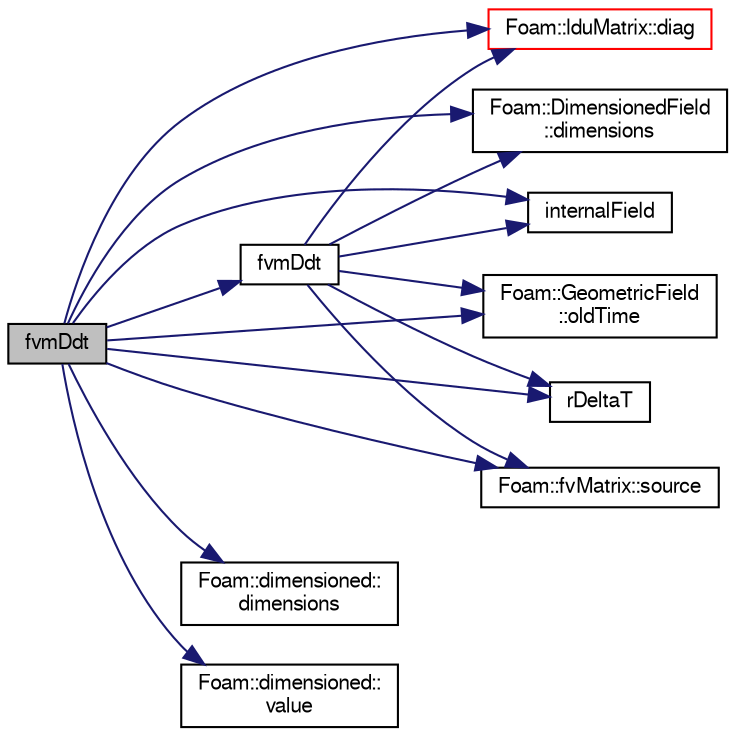digraph "fvmDdt"
{
  bgcolor="transparent";
  edge [fontname="FreeSans",fontsize="10",labelfontname="FreeSans",labelfontsize="10"];
  node [fontname="FreeSans",fontsize="10",shape=record];
  rankdir="LR";
  Node140 [label="fvmDdt",height=0.2,width=0.4,color="black", fillcolor="grey75", style="filled", fontcolor="black"];
  Node140 -> Node141 [color="midnightblue",fontsize="10",style="solid",fontname="FreeSans"];
  Node141 [label="Foam::lduMatrix::diag",height=0.2,width=0.4,color="red",URL="$a26882.html#a9140aaa9630c2cba2fe28369a649f2f0"];
  Node140 -> Node144 [color="midnightblue",fontsize="10",style="solid",fontname="FreeSans"];
  Node144 [label="Foam::dimensioned::\ldimensions",height=0.2,width=0.4,color="black",URL="$a26366.html#a512673c2674ca2d38885f1bb5f6994fb",tooltip="Return const reference to dimensions. "];
  Node140 -> Node145 [color="midnightblue",fontsize="10",style="solid",fontname="FreeSans"];
  Node145 [label="Foam::DimensionedField\l::dimensions",height=0.2,width=0.4,color="black",URL="$a26390.html#a66989c1e0666e0d0c93a2056ce75599e",tooltip="Return dimensions. "];
  Node140 -> Node146 [color="midnightblue",fontsize="10",style="solid",fontname="FreeSans"];
  Node146 [label="fvmDdt",height=0.2,width=0.4,color="black",URL="$a22474.html#a8602a98a4ac41054bb3dcf8adc93b94b"];
  Node146 -> Node141 [color="midnightblue",fontsize="10",style="solid",fontname="FreeSans"];
  Node146 -> Node145 [color="midnightblue",fontsize="10",style="solid",fontname="FreeSans"];
  Node146 -> Node147 [color="midnightblue",fontsize="10",style="solid",fontname="FreeSans"];
  Node147 [label="internalField",height=0.2,width=0.4,color="black",URL="$a01253.html#a8ebe4b4fc9818c2626b9c98a7ef1a16a"];
  Node146 -> Node148 [color="midnightblue",fontsize="10",style="solid",fontname="FreeSans"];
  Node148 [label="Foam::GeometricField\l::oldTime",height=0.2,width=0.4,color="black",URL="$a22434.html#a2f51be6de19012555f923b0902d64135",tooltip="Return old time field. "];
  Node146 -> Node149 [color="midnightblue",fontsize="10",style="solid",fontname="FreeSans"];
  Node149 [label="rDeltaT",height=0.2,width=0.4,color="black",URL="$a38426.html#ab4a06642de5708190d817dc1a2e352a3"];
  Node146 -> Node150 [color="midnightblue",fontsize="10",style="solid",fontname="FreeSans"];
  Node150 [label="Foam::fvMatrix::source",height=0.2,width=0.4,color="black",URL="$a22358.html#a4c49d61a0e11bbdadf6646dbe3740560"];
  Node140 -> Node147 [color="midnightblue",fontsize="10",style="solid",fontname="FreeSans"];
  Node140 -> Node148 [color="midnightblue",fontsize="10",style="solid",fontname="FreeSans"];
  Node140 -> Node149 [color="midnightblue",fontsize="10",style="solid",fontname="FreeSans"];
  Node140 -> Node150 [color="midnightblue",fontsize="10",style="solid",fontname="FreeSans"];
  Node140 -> Node151 [color="midnightblue",fontsize="10",style="solid",fontname="FreeSans"];
  Node151 [label="Foam::dimensioned::\lvalue",height=0.2,width=0.4,color="black",URL="$a26366.html#a7948200a26c85fc3a83ffa510a91d668",tooltip="Return const reference to value. "];
}
